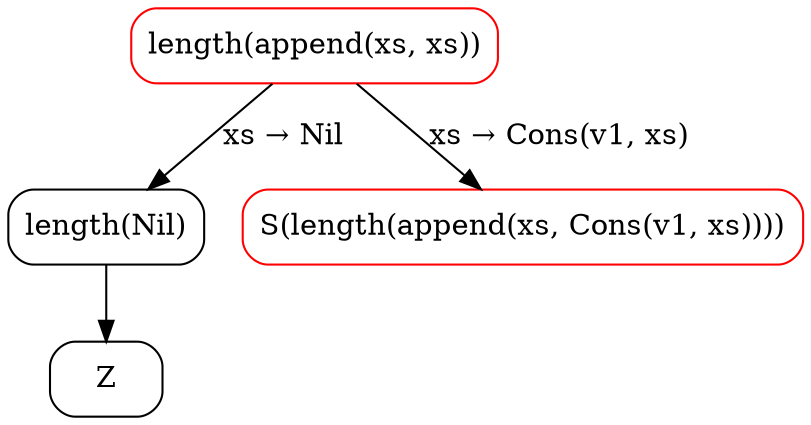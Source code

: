 digraph {
  node [shape=box, style=rounded];

  C0 [label="length(append(xs, xs))", color=red];
  C1 [label="length(Nil)"];
  C0 -> C1 [label="xs → Nil"];
  C2 [label="Z"];
  C1 -> C2;
  C3 [label="S(length(append(xs, Cons(v1, xs))))", color=red];
  C0 -> C3 [label="xs → Cons(v1, xs)"];
}
